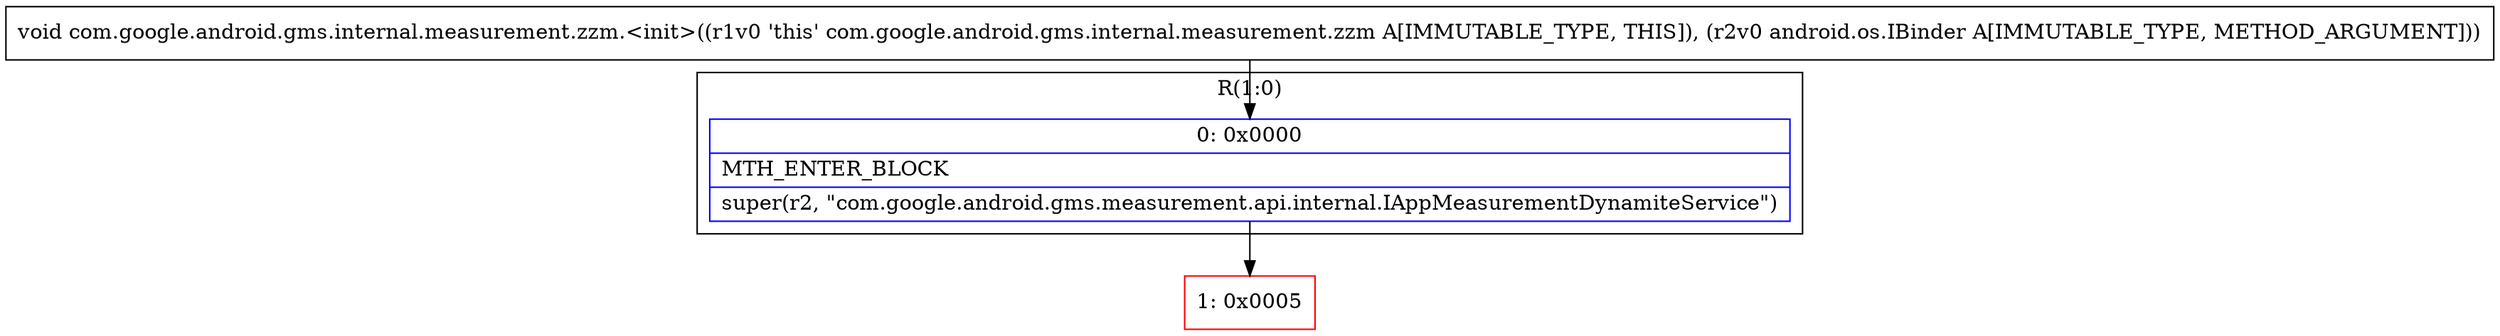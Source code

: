 digraph "CFG forcom.google.android.gms.internal.measurement.zzm.\<init\>(Landroid\/os\/IBinder;)V" {
subgraph cluster_Region_1598513420 {
label = "R(1:0)";
node [shape=record,color=blue];
Node_0 [shape=record,label="{0\:\ 0x0000|MTH_ENTER_BLOCK\l|super(r2, \"com.google.android.gms.measurement.api.internal.IAppMeasurementDynamiteService\")\l}"];
}
Node_1 [shape=record,color=red,label="{1\:\ 0x0005}"];
MethodNode[shape=record,label="{void com.google.android.gms.internal.measurement.zzm.\<init\>((r1v0 'this' com.google.android.gms.internal.measurement.zzm A[IMMUTABLE_TYPE, THIS]), (r2v0 android.os.IBinder A[IMMUTABLE_TYPE, METHOD_ARGUMENT])) }"];
MethodNode -> Node_0;
Node_0 -> Node_1;
}

